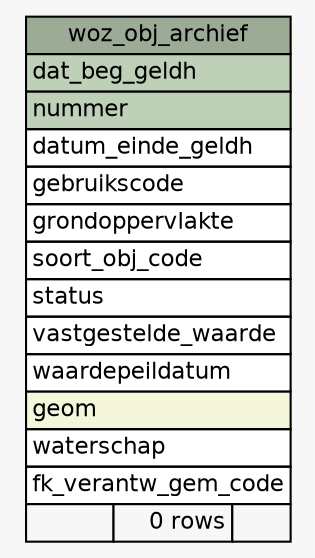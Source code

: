 // dot 2.43.0 on Linux 5.15.0-58-generic
// SchemaSpy rev Unknown
digraph "woz_obj_archief" {
  graph [
    rankdir="RL"
    bgcolor="#f7f7f7"
    nodesep="0.18"
    ranksep="0.46"
    fontname="Helvetica"
    fontsize="11"
  ];
  node [
    fontname="Helvetica"
    fontsize="11"
    shape="plaintext"
  ];
  edge [
    arrowsize="0.8"
  ];
  "woz_obj_archief" [
    label=<
    <TABLE BORDER="0" CELLBORDER="1" CELLSPACING="0" BGCOLOR="#ffffff">
      <TR><TD COLSPAN="3" BGCOLOR="#9bab96" ALIGN="CENTER">woz_obj_archief</TD></TR>
      <TR><TD PORT="dat_beg_geldh" COLSPAN="3" BGCOLOR="#bed1b8" ALIGN="LEFT">dat_beg_geldh</TD></TR>
      <TR><TD PORT="nummer" COLSPAN="3" BGCOLOR="#bed1b8" ALIGN="LEFT">nummer</TD></TR>
      <TR><TD PORT="datum_einde_geldh" COLSPAN="3" ALIGN="LEFT">datum_einde_geldh</TD></TR>
      <TR><TD PORT="gebruikscode" COLSPAN="3" ALIGN="LEFT">gebruikscode</TD></TR>
      <TR><TD PORT="grondoppervlakte" COLSPAN="3" ALIGN="LEFT">grondoppervlakte</TD></TR>
      <TR><TD PORT="soort_obj_code" COLSPAN="3" ALIGN="LEFT">soort_obj_code</TD></TR>
      <TR><TD PORT="status" COLSPAN="3" ALIGN="LEFT">status</TD></TR>
      <TR><TD PORT="vastgestelde_waarde" COLSPAN="3" ALIGN="LEFT">vastgestelde_waarde</TD></TR>
      <TR><TD PORT="waardepeildatum" COLSPAN="3" ALIGN="LEFT">waardepeildatum</TD></TR>
      <TR><TD PORT="geom" COLSPAN="3" BGCOLOR="#f4f7da" ALIGN="LEFT">geom</TD></TR>
      <TR><TD PORT="waterschap" COLSPAN="3" ALIGN="LEFT">waterschap</TD></TR>
      <TR><TD PORT="fk_verantw_gem_code" COLSPAN="3" ALIGN="LEFT">fk_verantw_gem_code</TD></TR>
      <TR><TD ALIGN="LEFT" BGCOLOR="#f7f7f7">  </TD><TD ALIGN="RIGHT" BGCOLOR="#f7f7f7">0 rows</TD><TD ALIGN="RIGHT" BGCOLOR="#f7f7f7">  </TD></TR>
    </TABLE>>
    URL="tables/woz_obj_archief.html"
    tooltip="woz_obj_archief"
  ];
}
